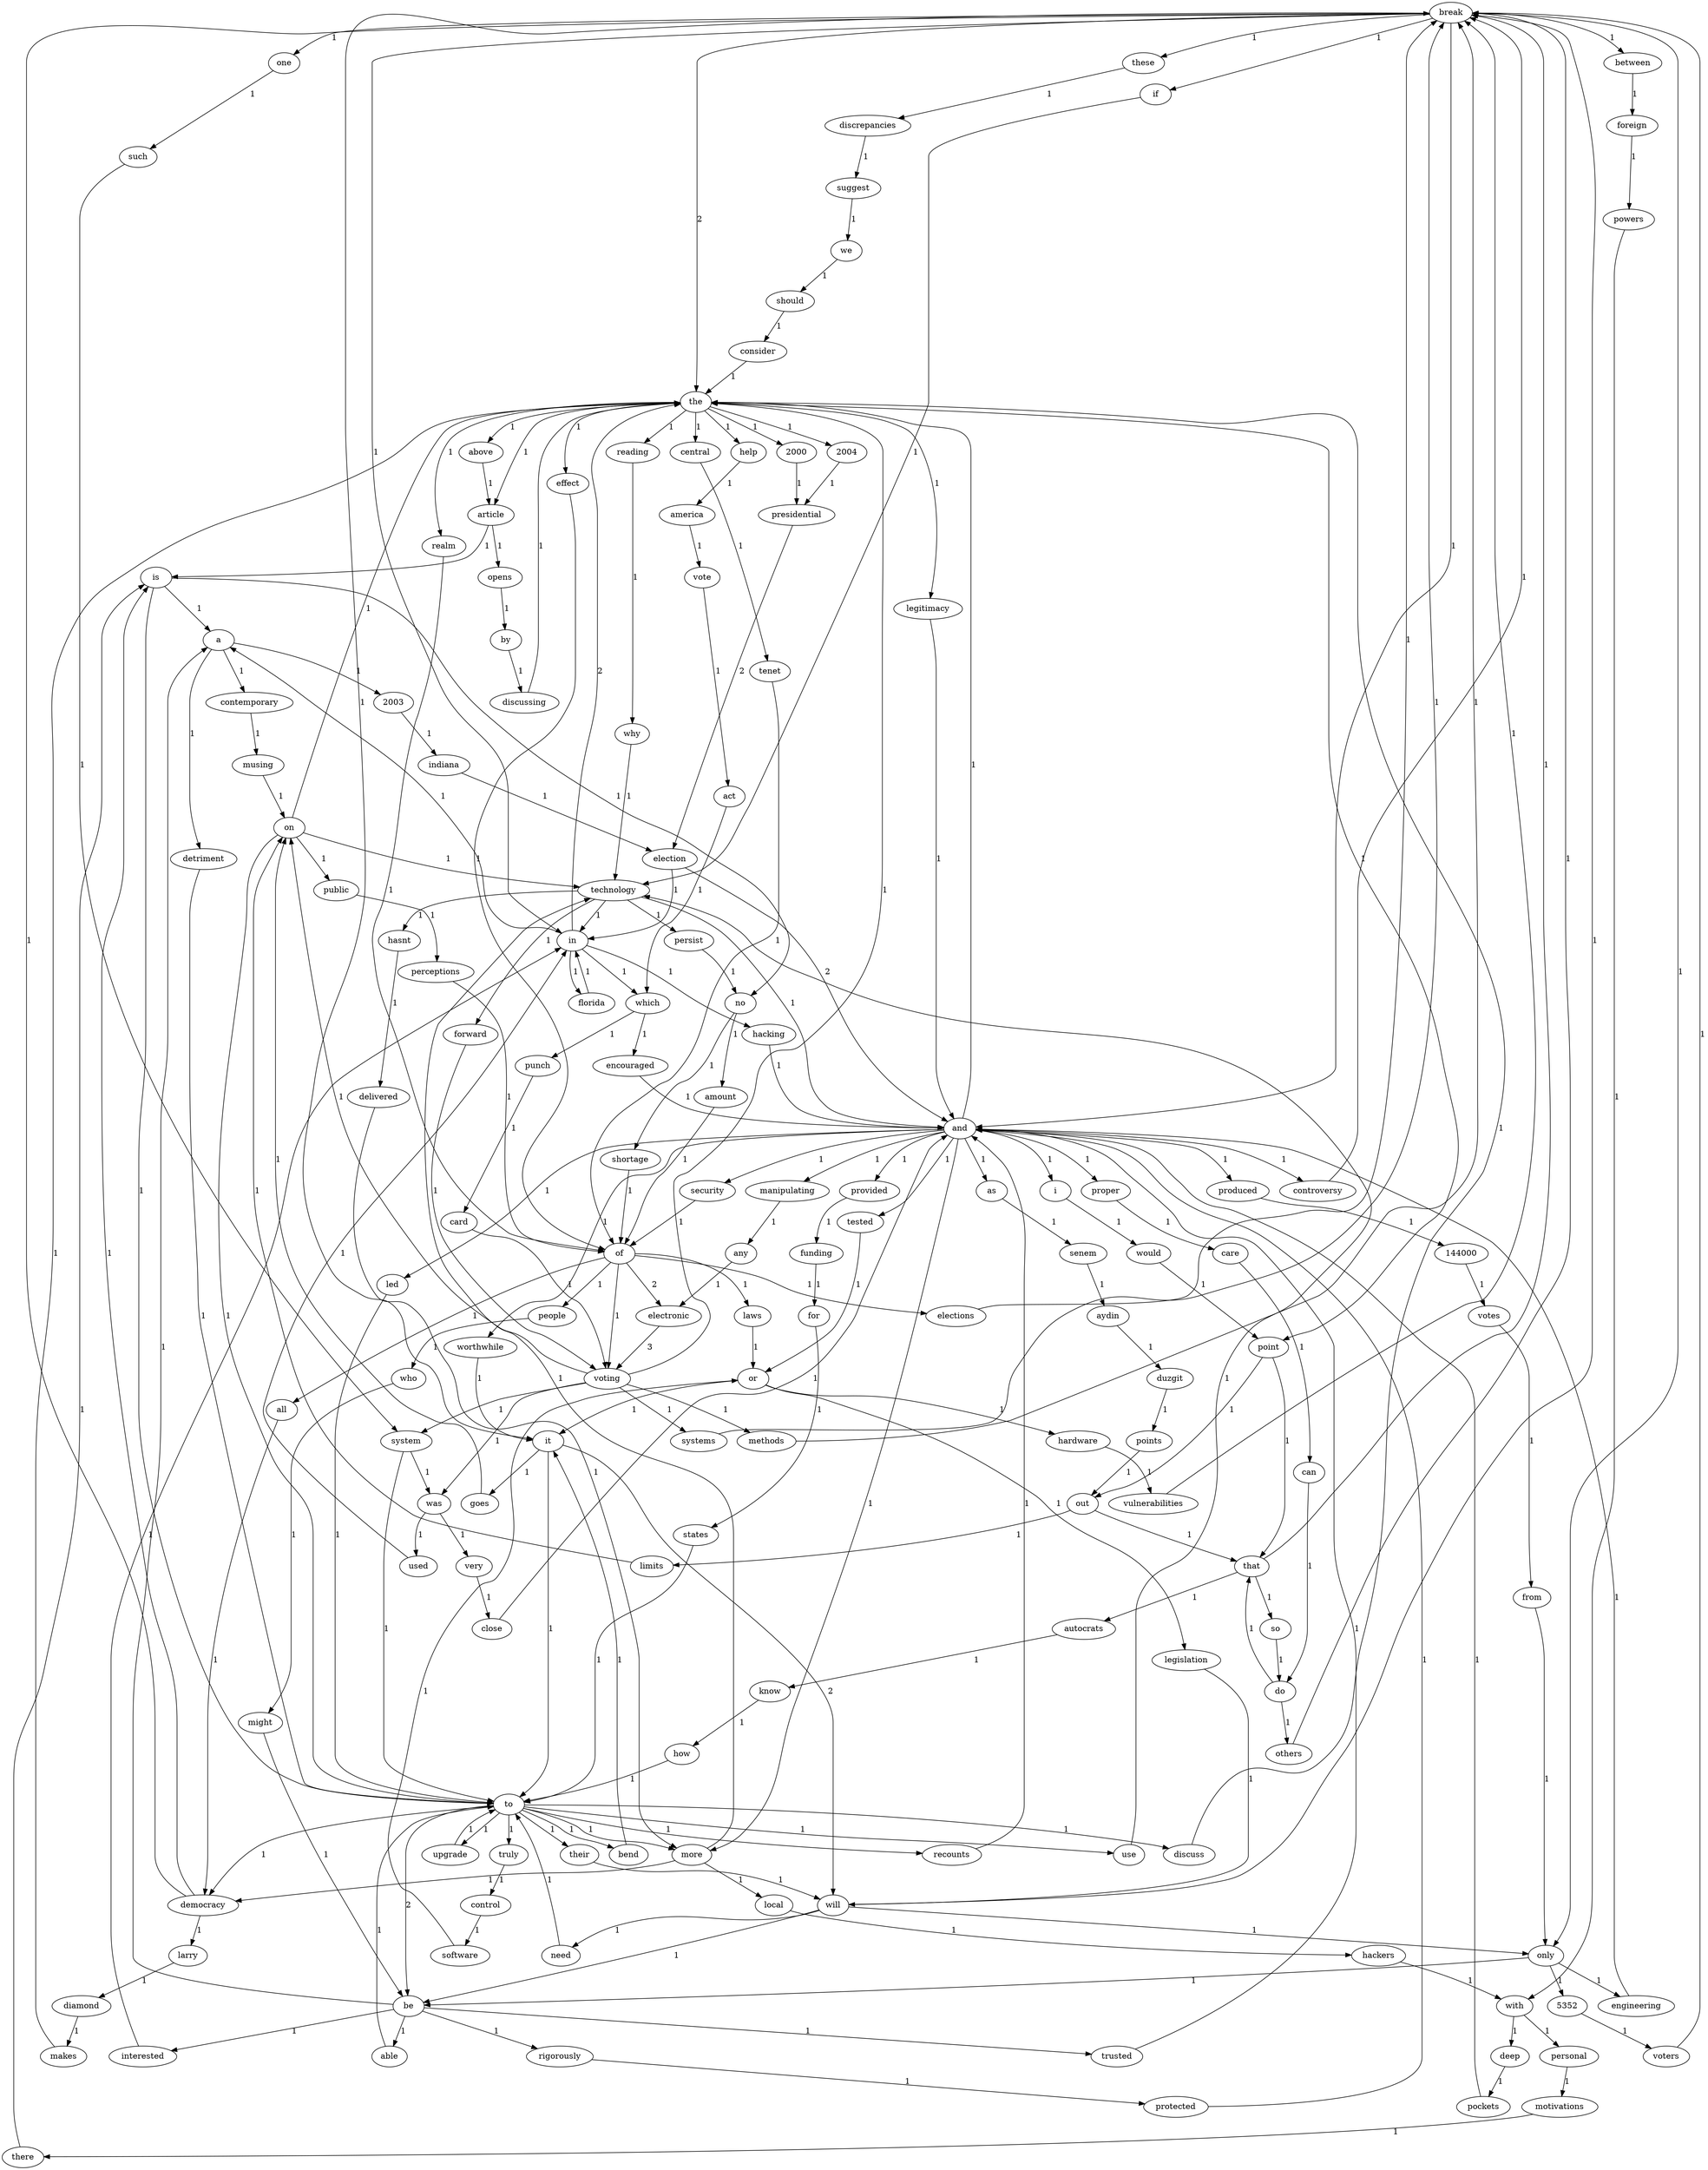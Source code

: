 digraph dot{
<break> -> the[label=2];
<break> -> it[label=1];
<break> -> one[label=1];
<break> -> these[label=1];
<break> -> in[label=1];
<break> -> between[label=1];
<break> -> and[label=1];
<break> -> only[label=1];
<break> -> if[label=1];
the -> above[label=1];
the -> 2004[label=1];
the -> effect[label=1];
the -> article[label=1];
the -> 2000[label=1];
the -> help[label=1];
the -> legitimacy[label=1];
the -> reading[label=1];
the -> point[label=1];
the -> realm[label=1];
the -> central[label=1];
above -> article[label=1];
article -> is[label=1];
article -> opens[label=1];
is -> a[label=1];
is -> no[label=1];
is -> to[label=1];
a -> contemporary[label=1];
a -> 2003[label=1];
a -> detriment[label=1];
contemporary -> musing[label=1];
musing -> on[label=1];
on -> the[label=1];
on -> public[label=1];
on -> to[label=1];
on -> technology[label=1];
2004 -> presidential[label=1];
presidential -> election[label=2];
election -> and[label=2];
election -> in[label=1];
and -> the[label=1];
and -> led[label=1];
and -> controversy[label=1];
and -> provided[label=1];
and -> produced[label=1];
and -> security[label=1];
and -> i[label=1];
and -> more[label=1];
and -> manipulating[label=1];
and -> as[label=1];
and -> proper[label=1];
and -> worthwhile[label=1];
and -> tested[label=1];
effect -> of[label=1];
of -> electronic[label=2];
of -> elections[label=1];
of -> people[label=1];
of -> laws[label=1];
of -> voting[label=1];
of -> all[label=1];
electronic -> voting[label=3];
voting -> on[label=1];
voting -> was[label=1];
voting -> systems[label=1];
voting -> methods[label=1];
voting -> system[label=1];
voting -> the[label=1];
public -> perceptions[label=1];
perceptions -> of[label=1];
elections -> <break>[label=1];
opens -> by[label=1];
by -> discussing[label=1];
discussing -> the[label=1];
2000 -> presidential[label=1];
in -> florida[label=1];
in -> which[label=1];
in -> a[label=1];
in -> the[label=2];
in -> hacking[label=1];
florida -> in[label=1];
which -> punch[label=1];
which -> encouraged[label=1];
punch -> card[label=1];
card -> voting[label=1];
was -> very[label=1];
was -> used[label=1];
very -> close[label=1];
close -> and[label=1];
led -> to[label=1];
to -> recounts[label=1];
to -> discuss[label=1];
to -> upgrade[label=1];
to -> more[label=1];
to -> use[label=1];
to -> bend[label=1];
to -> their[label=1];
to -> truly[label=1];
to -> be[label=2];
to -> democracy[label=1];
recounts -> and[label=1];
controversy -> <break>[label=1];
it -> goes[label=1];
it -> to[label=1];
it -> will[label=2];
goes -> on[label=1];
discuss -> the[label=1];
help -> america[label=1];
america -> vote[label=1];
vote -> act[label=1];
act -> which[label=1];
encouraged -> and[label=1];
provided -> funding[label=1];
funding -> for[label=1];
for -> states[label=1];
states -> to[label=1];
upgrade -> to[label=1];
more -> technology[label=1];
more -> democracy[label=1];
more -> local[label=1];
technology -> forward[label=1];
technology -> hasnt[label=1];
technology -> and[label=1];
technology -> persist[label=1];
technology -> in[label=1];
forward -> voting[label=1];
systems -> <break>[label=1];
one -> such[label=1];
such -> system[label=1];
system -> was[label=1];
system -> to[label=1];
used -> in[label=1];
2003 -> indiana[label=1];
indiana -> election[label=1];
produced -> 144000[label=1];
144000 -> votes[label=1];
votes -> from[label=1];
from -> only[label=1];
only -> 5352[label=1];
only -> engineering[label=1];
only -> be[label=1];
5352 -> voters[label=1];
voters -> <break>[label=1];
these -> discrepancies[label=1];
discrepancies -> suggest[label=1];
suggest -> we[label=1];
we -> should[label=1];
should -> consider[label=1];
consider -> the[label=1];
legitimacy -> and[label=1];
security -> of[label=1];
methods -> <break>[label=1];
reading -> why[label=1];
why -> technology[label=1];
hasnt -> delivered[label=1];
delivered -> more[label=1];
democracy -> larry[label=1];
democracy -> is[label=1];
democracy -> <break>[label=1];
larry -> diamond[label=1];
diamond -> makes[label=1];
makes -> the[label=1];
point -> that[label=1];
point -> out[label=1];
that -> autocrats[label=1];
that -> so[label=1];
that -> <break>[label=1];
autocrats -> know[label=1];
know -> how[label=1];
how -> to[label=1];
use -> technology[label=1];
i -> would[label=1];
would -> point[label=1];
out -> that[label=1];
out -> limits[label=1];
so -> do[label=1];
do -> others[label=1];
do -> that[label=1];
others -> <break>[label=1];
between -> foreign[label=1];
foreign -> powers[label=1];
powers -> with[label=1];
with -> deep[label=1];
with -> personal[label=1];
deep -> pockets[label=1];
pockets -> and[label=1];
local -> hackers[label=1];
hackers -> with[label=1];
personal -> motivations[label=1];
motivations -> there[label=1];
there -> is[label=1];
no -> shortage[label=1];
no -> amount[label=1];
shortage -> of[label=1];
people -> who[label=1];
who -> might[label=1];
might -> be[label=1];
be -> interested[label=1];
be -> able[label=1];
be -> trusted[label=1];
be -> rigorously[label=1];
be -> a[label=1];
interested -> in[label=1];
hacking -> and[label=1];
manipulating -> any[label=1];
any -> electronic[label=1];
bend -> it[label=1];
their -> will[label=1];
will -> <break>[label=1];
will -> be[label=1];
will -> need[label=1];
will -> only[label=1];
as -> senem[label=1];
senem -> aydin[label=1];
aydin -> duzgit[label=1];
duzgit -> points[label=1];
points -> out[label=1];
limits -> on[label=1];
persist -> no[label=1];
amount -> of[label=1];
laws -> or[label=1];
or -> legislation[label=1];
or -> hardware[label=1];
or -> it[label=1];
legislation -> will[label=1];
able -> to[label=1];
truly -> control[label=1];
control -> software[label=1];
software -> or[label=1];
hardware -> vulnerabilities[label=1];
vulnerabilities -> <break>[label=1];
engineering -> and[label=1];
proper -> care[label=1];
care -> can[label=1];
can -> do[label=1];
if -> technology[label=1];
realm -> of[label=1];
central -> tenet[label=1];
tenet -> of[label=1];
all -> democracy[label=1];
trusted -> and[label=1];
worthwhile -> it[label=1];
need -> to[label=1];
rigorously -> protected[label=1];
protected -> and[label=1];
tested -> or[label=1];
detriment -> to[label=1];
}